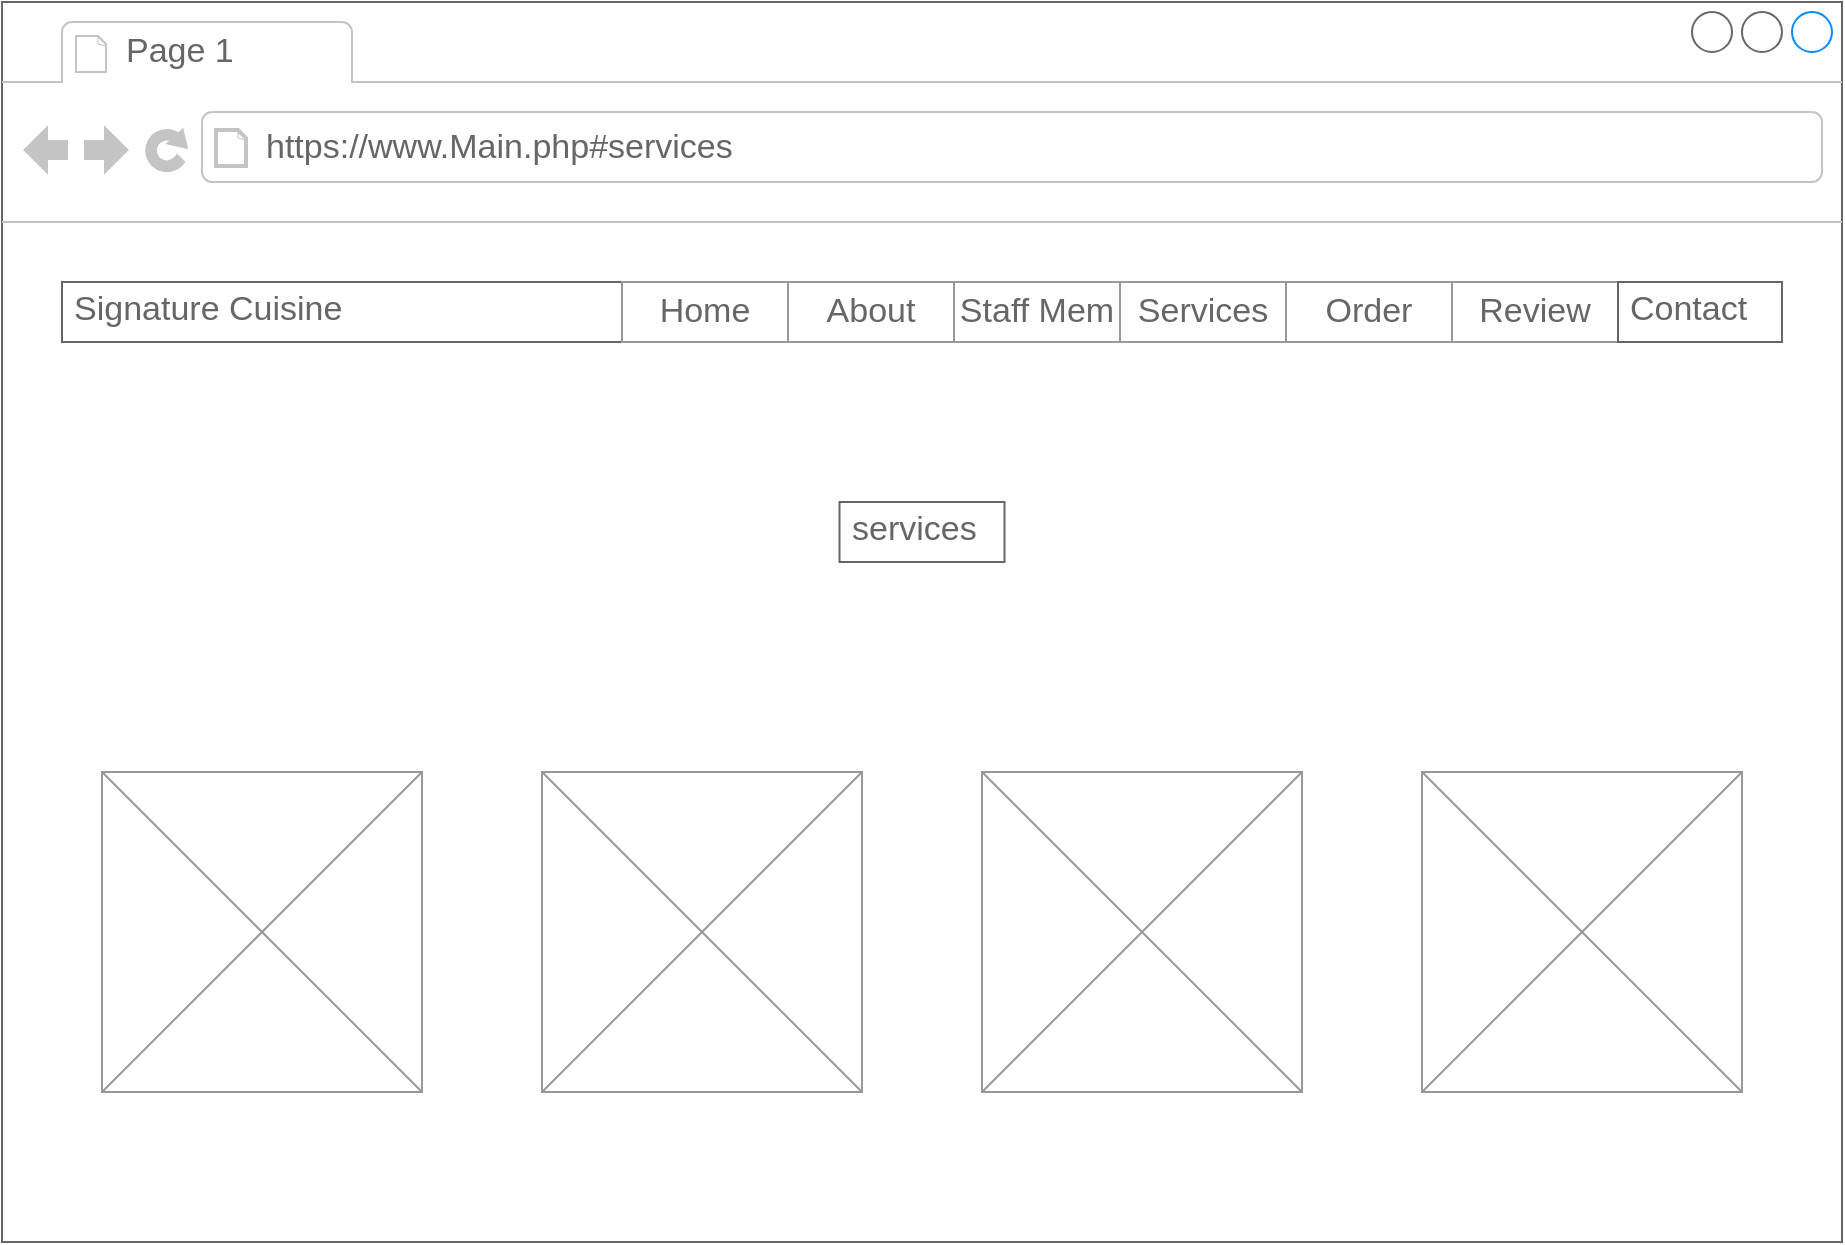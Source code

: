 <mxfile version="21.6.5" type="device">
  <diagram name="Page-1" id="GcQAFc7T_E8WWP9-CP-i">
    <mxGraphModel dx="1674" dy="836" grid="1" gridSize="10" guides="1" tooltips="1" connect="1" arrows="1" fold="1" page="1" pageScale="1" pageWidth="827" pageHeight="1169" math="0" shadow="0">
      <root>
        <mxCell id="0" />
        <mxCell id="1" parent="0" />
        <mxCell id="8R2meNSlnnWfXJwPKQnz-1" value="" style="strokeWidth=1;shadow=0;dashed=0;align=center;html=1;shape=mxgraph.mockup.containers.browserWindow;rSize=0;strokeColor=#666666;strokeColor2=#008cff;strokeColor3=#c4c4c4;mainText=,;recursiveResize=0;" vertex="1" parent="1">
          <mxGeometry x="40" y="120" width="920" height="620" as="geometry" />
        </mxCell>
        <mxCell id="8R2meNSlnnWfXJwPKQnz-2" value="Page 1" style="strokeWidth=1;shadow=0;dashed=0;align=center;html=1;shape=mxgraph.mockup.containers.anchor;fontSize=17;fontColor=#666666;align=left;whiteSpace=wrap;" vertex="1" parent="8R2meNSlnnWfXJwPKQnz-1">
          <mxGeometry x="60" y="12" width="110" height="26" as="geometry" />
        </mxCell>
        <mxCell id="8R2meNSlnnWfXJwPKQnz-3" value="https://www.Main.php#services" style="strokeWidth=1;shadow=0;dashed=0;align=center;html=1;shape=mxgraph.mockup.containers.anchor;rSize=0;fontSize=17;fontColor=#666666;align=left;" vertex="1" parent="8R2meNSlnnWfXJwPKQnz-1">
          <mxGeometry x="130" y="60" width="250" height="26" as="geometry" />
        </mxCell>
        <mxCell id="8R2meNSlnnWfXJwPKQnz-11" value="Signature Cuisine" style="strokeWidth=1;shadow=0;dashed=0;align=center;html=1;shape=mxgraph.mockup.text.textBox;fontColor=#666666;align=left;fontSize=17;spacingLeft=4;spacingTop=-3;whiteSpace=wrap;strokeColor=#666666;mainText=" vertex="1" parent="8R2meNSlnnWfXJwPKQnz-1">
          <mxGeometry x="30" y="140" width="280" height="30" as="geometry" />
        </mxCell>
        <mxCell id="8R2meNSlnnWfXJwPKQnz-13" value="services" style="strokeWidth=1;shadow=0;dashed=0;align=center;html=1;shape=mxgraph.mockup.text.textBox;fontColor=#666666;align=left;fontSize=17;spacingLeft=4;spacingTop=-3;whiteSpace=wrap;strokeColor=#666666;mainText=" vertex="1" parent="8R2meNSlnnWfXJwPKQnz-1">
          <mxGeometry x="418.75" y="250" width="82.5" height="30" as="geometry" />
        </mxCell>
        <mxCell id="8R2meNSlnnWfXJwPKQnz-22" value="" style="group" vertex="1" connectable="0" parent="8R2meNSlnnWfXJwPKQnz-1">
          <mxGeometry x="310" y="140" width="580" height="30" as="geometry" />
        </mxCell>
        <mxCell id="8R2meNSlnnWfXJwPKQnz-4" value="" style="strokeWidth=1;shadow=0;dashed=0;align=center;html=1;shape=mxgraph.mockup.forms.rrect;rSize=0;strokeColor=#999999;" vertex="1" parent="8R2meNSlnnWfXJwPKQnz-22">
          <mxGeometry width="498" height="30" as="geometry" />
        </mxCell>
        <mxCell id="8R2meNSlnnWfXJwPKQnz-5" value="Home" style="strokeColor=inherit;fillColor=inherit;gradientColor=inherit;strokeWidth=1;shadow=0;dashed=0;align=center;html=1;shape=mxgraph.mockup.forms.rrect;rSize=0;fontSize=17;fontColor=#666666;whiteSpace=wrap;" vertex="1" parent="8R2meNSlnnWfXJwPKQnz-4">
          <mxGeometry width="83" height="30" as="geometry" />
        </mxCell>
        <mxCell id="8R2meNSlnnWfXJwPKQnz-6" value="About" style="strokeColor=inherit;fillColor=inherit;gradientColor=inherit;strokeWidth=1;shadow=0;dashed=0;align=center;html=1;shape=mxgraph.mockup.forms.rrect;rSize=0;fontSize=17;fontColor=#666666;whiteSpace=wrap;" vertex="1" parent="8R2meNSlnnWfXJwPKQnz-4">
          <mxGeometry x="83" width="83" height="30" as="geometry" />
        </mxCell>
        <mxCell id="8R2meNSlnnWfXJwPKQnz-7" value="Staff Mem" style="strokeColor=inherit;fillColor=inherit;gradientColor=inherit;strokeWidth=1;shadow=0;dashed=0;align=center;html=1;shape=mxgraph.mockup.forms.rrect;rSize=0;fontSize=17;fontColor=#666666;whiteSpace=wrap;" vertex="1" parent="8R2meNSlnnWfXJwPKQnz-4">
          <mxGeometry x="166" width="83" height="30" as="geometry" />
        </mxCell>
        <mxCell id="8R2meNSlnnWfXJwPKQnz-8" value="Services" style="strokeColor=inherit;fillColor=inherit;gradientColor=inherit;strokeWidth=1;shadow=0;dashed=0;align=center;html=1;shape=mxgraph.mockup.forms.rrect;rSize=0;fontSize=17;fontColor=#666666;whiteSpace=wrap;" vertex="1" parent="8R2meNSlnnWfXJwPKQnz-4">
          <mxGeometry x="249" width="83" height="30" as="geometry" />
        </mxCell>
        <mxCell id="8R2meNSlnnWfXJwPKQnz-9" value="Order" style="strokeColor=inherit;fillColor=inherit;gradientColor=inherit;strokeWidth=1;shadow=0;dashed=0;align=center;html=1;shape=mxgraph.mockup.forms.rrect;rSize=0;fontSize=17;fontColor=#666666;whiteSpace=wrap;" vertex="1" parent="8R2meNSlnnWfXJwPKQnz-4">
          <mxGeometry x="332" width="83" height="30" as="geometry" />
        </mxCell>
        <mxCell id="8R2meNSlnnWfXJwPKQnz-10" value="Review" style="strokeColor=inherit;fillColor=inherit;gradientColor=inherit;strokeWidth=1;shadow=0;dashed=0;align=center;html=1;shape=mxgraph.mockup.forms.rrect;rSize=0;fontSize=17;fontColor=#666666;whiteSpace=wrap;" vertex="1" parent="8R2meNSlnnWfXJwPKQnz-4">
          <mxGeometry x="415" width="83" height="30" as="geometry" />
        </mxCell>
        <mxCell id="8R2meNSlnnWfXJwPKQnz-21" value="Contact" style="strokeWidth=1;shadow=0;dashed=0;align=center;html=1;shape=mxgraph.mockup.text.textBox;fontColor=#666666;align=left;fontSize=17;spacingLeft=4;spacingTop=-3;whiteSpace=wrap;strokeColor=#666666;mainText=" vertex="1" parent="8R2meNSlnnWfXJwPKQnz-22">
          <mxGeometry x="498" width="82" height="30" as="geometry" />
        </mxCell>
        <mxCell id="8R2meNSlnnWfXJwPKQnz-26" value="" style="verticalLabelPosition=bottom;shadow=0;dashed=0;align=center;html=1;verticalAlign=top;strokeWidth=1;shape=mxgraph.mockup.graphics.simpleIcon;strokeColor=#999999;" vertex="1" parent="8R2meNSlnnWfXJwPKQnz-1">
          <mxGeometry x="50" y="385" width="160" height="160" as="geometry" />
        </mxCell>
        <mxCell id="8R2meNSlnnWfXJwPKQnz-27" value="" style="verticalLabelPosition=bottom;shadow=0;dashed=0;align=center;html=1;verticalAlign=top;strokeWidth=1;shape=mxgraph.mockup.graphics.simpleIcon;strokeColor=#999999;" vertex="1" parent="8R2meNSlnnWfXJwPKQnz-1">
          <mxGeometry x="270" y="385" width="160" height="160" as="geometry" />
        </mxCell>
        <mxCell id="8R2meNSlnnWfXJwPKQnz-28" value="" style="verticalLabelPosition=bottom;shadow=0;dashed=0;align=center;html=1;verticalAlign=top;strokeWidth=1;shape=mxgraph.mockup.graphics.simpleIcon;strokeColor=#999999;" vertex="1" parent="8R2meNSlnnWfXJwPKQnz-1">
          <mxGeometry x="490" y="385" width="160" height="160" as="geometry" />
        </mxCell>
        <mxCell id="8R2meNSlnnWfXJwPKQnz-29" value="" style="verticalLabelPosition=bottom;shadow=0;dashed=0;align=center;html=1;verticalAlign=top;strokeWidth=1;shape=mxgraph.mockup.graphics.simpleIcon;strokeColor=#999999;" vertex="1" parent="8R2meNSlnnWfXJwPKQnz-1">
          <mxGeometry x="710" y="385" width="160" height="160" as="geometry" />
        </mxCell>
      </root>
    </mxGraphModel>
  </diagram>
</mxfile>

